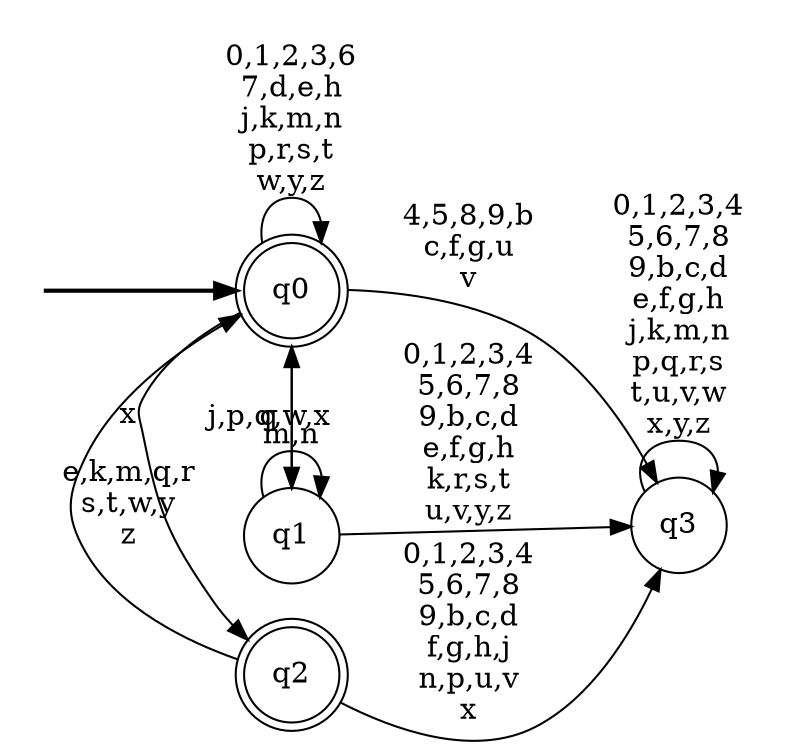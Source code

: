 digraph BlueStar {
__start0 [style = invis, shape = none, label = "", width = 0, height = 0];

rankdir=LR;
size="8,5";

s0 [style="rounded,filled", color="black", fillcolor="white" shape="doublecircle", label="q0"];
s1 [style="filled", color="black", fillcolor="white" shape="circle", label="q1"];
s2 [style="rounded,filled", color="black", fillcolor="white" shape="doublecircle", label="q2"];
s3 [style="filled", color="black", fillcolor="white" shape="circle", label="q3"];
subgraph cluster_main { 
	graph [pad=".75", ranksep="0.15", nodesep="0.15"];
	 style=invis; 
	__start0 -> s0 [penwidth=2];
}
s0 -> s0 [label="0,1,2,3,6\n7,d,e,h\nj,k,m,n\np,r,s,t\nw,y,z"];
s0 -> s1 [label="q"];
s0 -> s2 [label="x"];
s0 -> s3 [label="4,5,8,9,b\nc,f,g,u\nv"];
s1 -> s0 [label="j,p,q,w,x"];
s1 -> s1 [label="m,n"];
s1 -> s3 [label="0,1,2,3,4\n5,6,7,8\n9,b,c,d\ne,f,g,h\nk,r,s,t\nu,v,y,z"];
s2 -> s0 [label="e,k,m,q,r\ns,t,w,y\nz"];
s2 -> s3 [label="0,1,2,3,4\n5,6,7,8\n9,b,c,d\nf,g,h,j\nn,p,u,v\nx"];
s3 -> s3 [label="0,1,2,3,4\n5,6,7,8\n9,b,c,d\ne,f,g,h\nj,k,m,n\np,q,r,s\nt,u,v,w\nx,y,z"];

}
